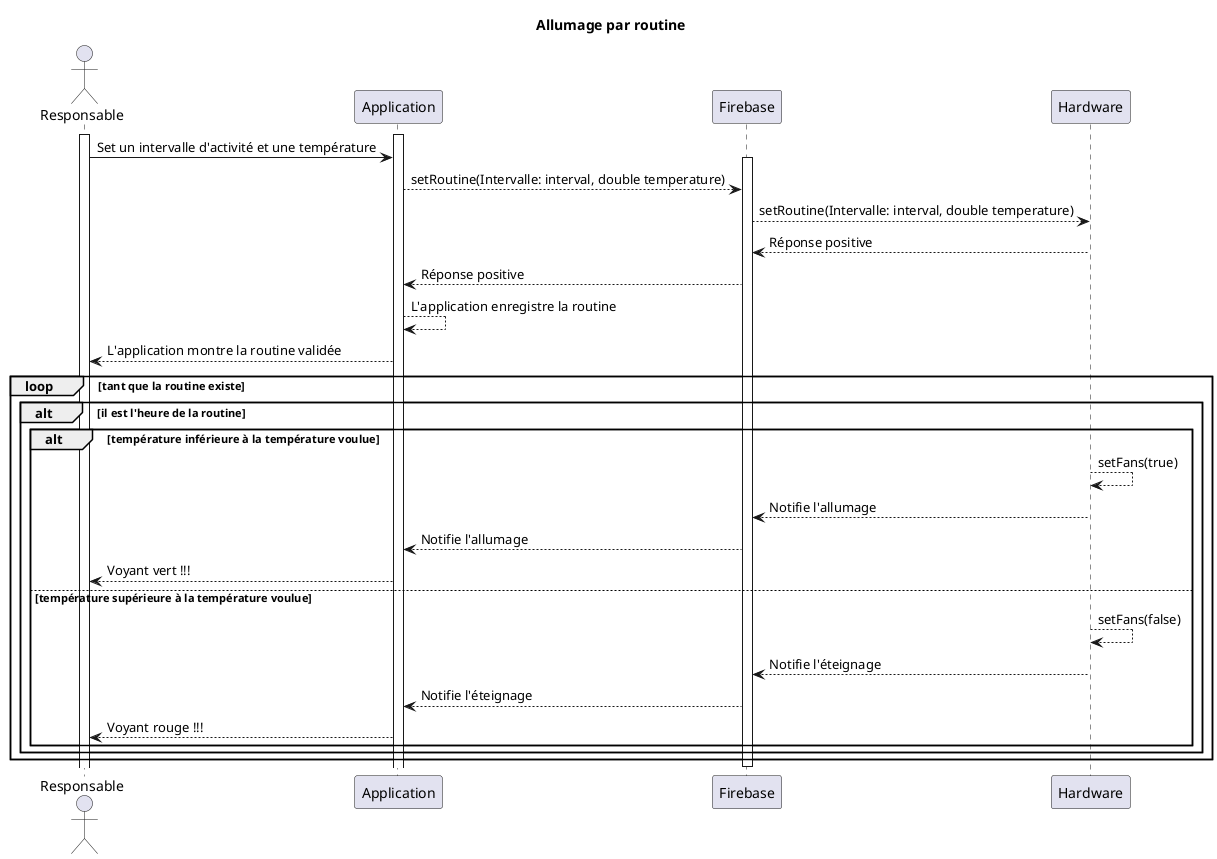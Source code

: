 @startuml

title Allumage par routine

actor Responsable

activate Responsable
activate Application
participant Firebase
participant Hardware

Responsable -> Application: Set un intervalle d'activité et une température


activate Firebase
Application --> Firebase: setRoutine(Intervalle: interval, double temperature)
Firebase --> Hardware: setRoutine(Intervalle: interval, double temperature)
Hardware --> Firebase: Réponse positive
Firebase --> Application: Réponse positive

Application --> Application: L'application enregistre la routine
Application --> Responsable: L'application montre la routine validée

loop tant que la routine existe
    alt il est l'heure de la routine
        alt température inférieure à la température voulue
            Hardware --> Hardware: setFans(true)
            Hardware --> Firebase: Notifie l'allumage
            Firebase --> Application: Notifie l'allumage
            Application --> Responsable: Voyant vert !!!
        else température supérieure à la température voulue
            Hardware --> Hardware: setFans(false)
            Hardware --> Firebase: Notifie l'éteignage
            Firebase --> Application: Notifie l'éteignage
            Application --> Responsable: Voyant rouge !!!
        end
    end
end

deactivate Firebase

@enduml

